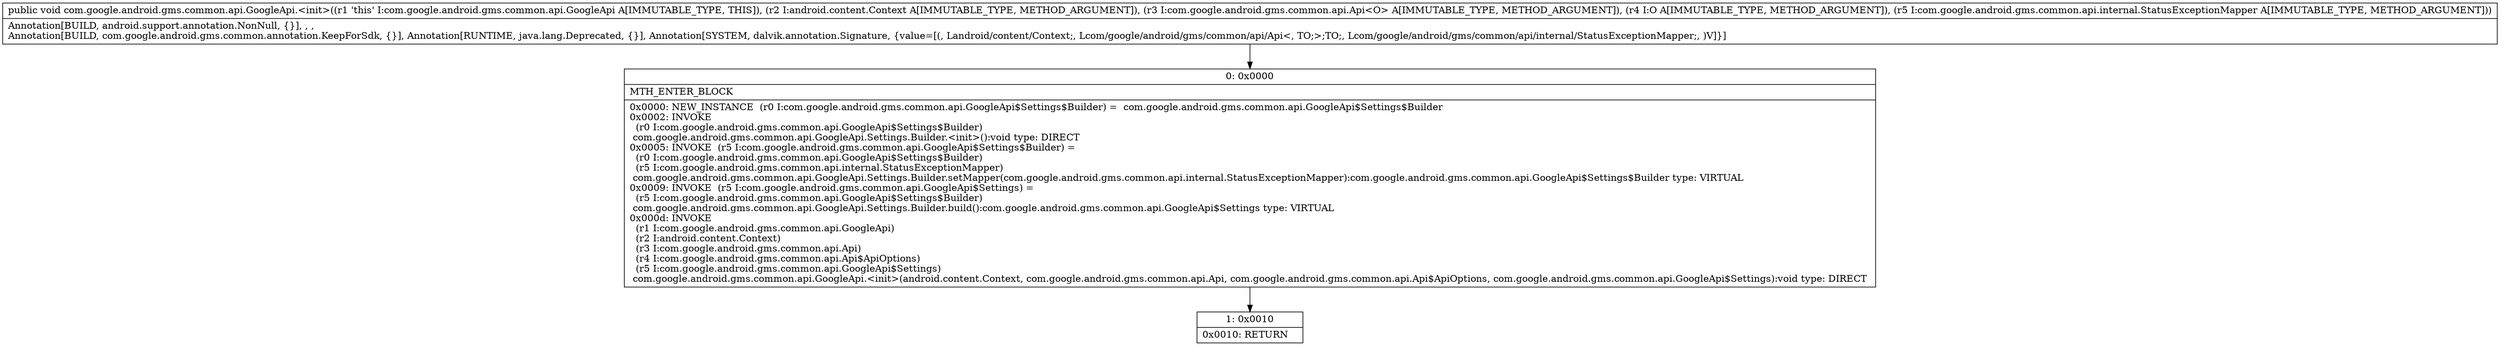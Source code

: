 digraph "CFG forcom.google.android.gms.common.api.GoogleApi.\<init\>(Landroid\/content\/Context;Lcom\/google\/android\/gms\/common\/api\/Api;Lcom\/google\/android\/gms\/common\/api\/Api$ApiOptions;Lcom\/google\/android\/gms\/common\/api\/internal\/StatusExceptionMapper;)V" {
Node_0 [shape=record,label="{0\:\ 0x0000|MTH_ENTER_BLOCK\l|0x0000: NEW_INSTANCE  (r0 I:com.google.android.gms.common.api.GoogleApi$Settings$Builder) =  com.google.android.gms.common.api.GoogleApi$Settings$Builder \l0x0002: INVOKE  \l  (r0 I:com.google.android.gms.common.api.GoogleApi$Settings$Builder)\l com.google.android.gms.common.api.GoogleApi.Settings.Builder.\<init\>():void type: DIRECT \l0x0005: INVOKE  (r5 I:com.google.android.gms.common.api.GoogleApi$Settings$Builder) = \l  (r0 I:com.google.android.gms.common.api.GoogleApi$Settings$Builder)\l  (r5 I:com.google.android.gms.common.api.internal.StatusExceptionMapper)\l com.google.android.gms.common.api.GoogleApi.Settings.Builder.setMapper(com.google.android.gms.common.api.internal.StatusExceptionMapper):com.google.android.gms.common.api.GoogleApi$Settings$Builder type: VIRTUAL \l0x0009: INVOKE  (r5 I:com.google.android.gms.common.api.GoogleApi$Settings) = \l  (r5 I:com.google.android.gms.common.api.GoogleApi$Settings$Builder)\l com.google.android.gms.common.api.GoogleApi.Settings.Builder.build():com.google.android.gms.common.api.GoogleApi$Settings type: VIRTUAL \l0x000d: INVOKE  \l  (r1 I:com.google.android.gms.common.api.GoogleApi)\l  (r2 I:android.content.Context)\l  (r3 I:com.google.android.gms.common.api.Api)\l  (r4 I:com.google.android.gms.common.api.Api$ApiOptions)\l  (r5 I:com.google.android.gms.common.api.GoogleApi$Settings)\l com.google.android.gms.common.api.GoogleApi.\<init\>(android.content.Context, com.google.android.gms.common.api.Api, com.google.android.gms.common.api.Api$ApiOptions, com.google.android.gms.common.api.GoogleApi$Settings):void type: DIRECT \l}"];
Node_1 [shape=record,label="{1\:\ 0x0010|0x0010: RETURN   \l}"];
MethodNode[shape=record,label="{public void com.google.android.gms.common.api.GoogleApi.\<init\>((r1 'this' I:com.google.android.gms.common.api.GoogleApi A[IMMUTABLE_TYPE, THIS]), (r2 I:android.content.Context A[IMMUTABLE_TYPE, METHOD_ARGUMENT]), (r3 I:com.google.android.gms.common.api.Api\<O\> A[IMMUTABLE_TYPE, METHOD_ARGUMENT]), (r4 I:O A[IMMUTABLE_TYPE, METHOD_ARGUMENT]), (r5 I:com.google.android.gms.common.api.internal.StatusExceptionMapper A[IMMUTABLE_TYPE, METHOD_ARGUMENT]))  | Annotation[BUILD, android.support.annotation.NonNull, \{\}], , , \lAnnotation[BUILD, com.google.android.gms.common.annotation.KeepForSdk, \{\}], Annotation[RUNTIME, java.lang.Deprecated, \{\}], Annotation[SYSTEM, dalvik.annotation.Signature, \{value=[(, Landroid\/content\/Context;, Lcom\/google\/android\/gms\/common\/api\/Api\<, TO;\>;TO;, Lcom\/google\/android\/gms\/common\/api\/internal\/StatusExceptionMapper;, )V]\}]\l}"];
MethodNode -> Node_0;
Node_0 -> Node_1;
}

